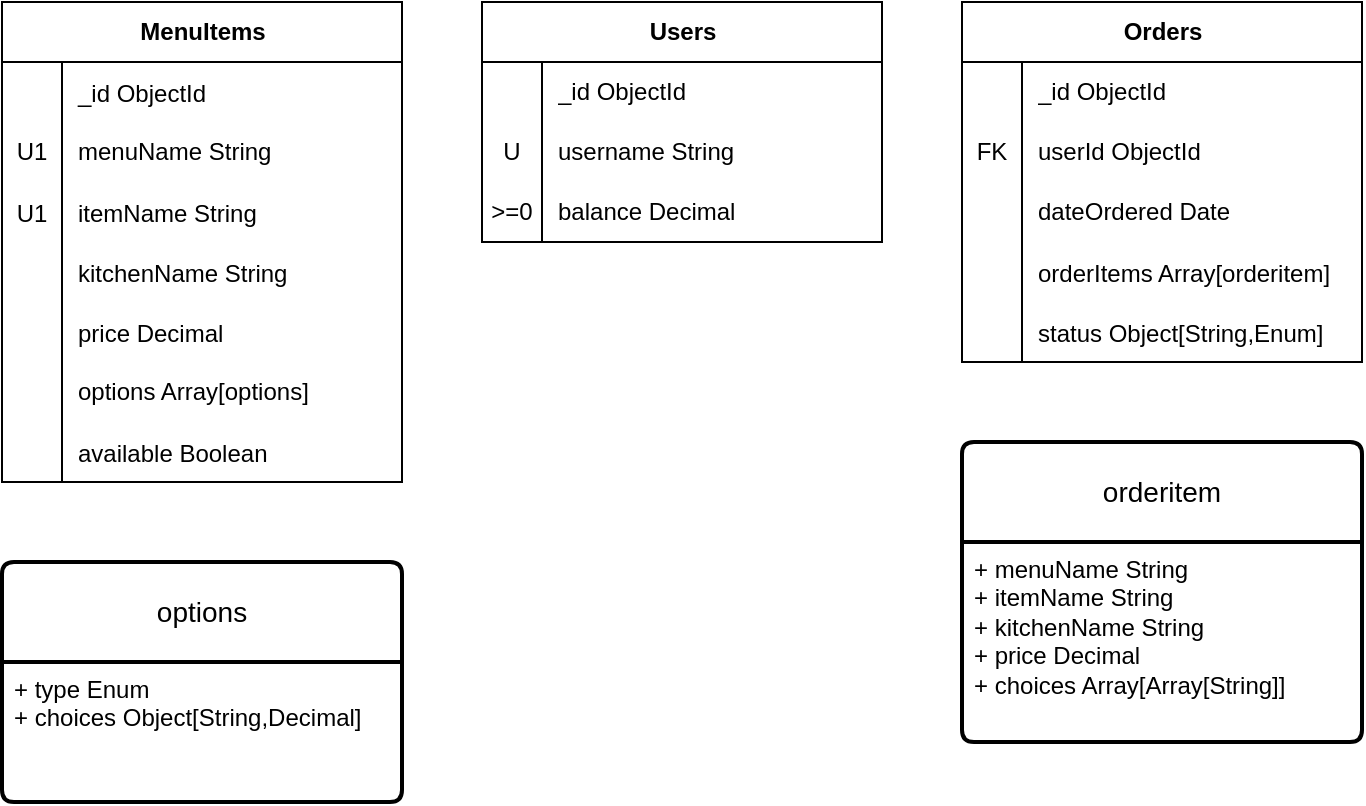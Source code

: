 <mxfile version="23.1.5" type="device">
  <diagram name="Page-1" id="vzZlJEIW9DijNwq8gSCZ">
    <mxGraphModel dx="1674" dy="772" grid="1" gridSize="10" guides="1" tooltips="1" connect="1" arrows="1" fold="1" page="1" pageScale="1" pageWidth="850" pageHeight="1100" math="0" shadow="0">
      <root>
        <mxCell id="0" />
        <mxCell id="1" parent="0" />
        <mxCell id="lGvvO6qJxNUTy7jaqOJc-1" value="Orders" style="shape=table;startSize=30;container=1;collapsible=1;childLayout=tableLayout;fixedRows=1;rowLines=0;fontStyle=1;align=center;resizeLast=1;html=1;" parent="1" vertex="1">
          <mxGeometry x="560" y="200" width="200" height="180" as="geometry" />
        </mxCell>
        <mxCell id="lGvvO6qJxNUTy7jaqOJc-5" value="" style="shape=tableRow;horizontal=0;startSize=0;swimlaneHead=0;swimlaneBody=0;fillColor=none;collapsible=0;dropTarget=0;points=[[0,0.5],[1,0.5]];portConstraint=eastwest;top=0;left=0;right=0;bottom=0;" parent="lGvvO6qJxNUTy7jaqOJc-1" vertex="1">
          <mxGeometry y="30" width="200" height="30" as="geometry" />
        </mxCell>
        <mxCell id="lGvvO6qJxNUTy7jaqOJc-6" value="" style="shape=partialRectangle;connectable=0;fillColor=none;top=0;left=0;bottom=0;right=0;editable=1;overflow=hidden;whiteSpace=wrap;html=1;" parent="lGvvO6qJxNUTy7jaqOJc-5" vertex="1">
          <mxGeometry width="30" height="30" as="geometry">
            <mxRectangle width="30" height="30" as="alternateBounds" />
          </mxGeometry>
        </mxCell>
        <mxCell id="lGvvO6qJxNUTy7jaqOJc-7" value="_id ObjectId" style="shape=partialRectangle;connectable=0;fillColor=none;top=0;left=0;bottom=0;right=0;align=left;spacingLeft=6;overflow=hidden;whiteSpace=wrap;html=1;" parent="lGvvO6qJxNUTy7jaqOJc-5" vertex="1">
          <mxGeometry x="30" width="170" height="30" as="geometry">
            <mxRectangle width="170" height="30" as="alternateBounds" />
          </mxGeometry>
        </mxCell>
        <mxCell id="lGvvO6qJxNUTy7jaqOJc-8" value="" style="shape=tableRow;horizontal=0;startSize=0;swimlaneHead=0;swimlaneBody=0;fillColor=none;collapsible=0;dropTarget=0;points=[[0,0.5],[1,0.5]];portConstraint=eastwest;top=0;left=0;right=0;bottom=0;" parent="lGvvO6qJxNUTy7jaqOJc-1" vertex="1">
          <mxGeometry y="60" width="200" height="30" as="geometry" />
        </mxCell>
        <mxCell id="lGvvO6qJxNUTy7jaqOJc-9" value="FK" style="shape=partialRectangle;connectable=0;fillColor=none;top=0;left=0;bottom=0;right=0;editable=1;overflow=hidden;whiteSpace=wrap;html=1;" parent="lGvvO6qJxNUTy7jaqOJc-8" vertex="1">
          <mxGeometry width="30" height="30" as="geometry">
            <mxRectangle width="30" height="30" as="alternateBounds" />
          </mxGeometry>
        </mxCell>
        <mxCell id="lGvvO6qJxNUTy7jaqOJc-10" value="userId ObjectId" style="shape=partialRectangle;connectable=0;fillColor=none;top=0;left=0;bottom=0;right=0;align=left;spacingLeft=6;overflow=hidden;whiteSpace=wrap;html=1;" parent="lGvvO6qJxNUTy7jaqOJc-8" vertex="1">
          <mxGeometry x="30" width="170" height="30" as="geometry">
            <mxRectangle width="170" height="30" as="alternateBounds" />
          </mxGeometry>
        </mxCell>
        <mxCell id="lGvvO6qJxNUTy7jaqOJc-11" value="" style="shape=tableRow;horizontal=0;startSize=0;swimlaneHead=0;swimlaneBody=0;fillColor=none;collapsible=0;dropTarget=0;points=[[0,0.5],[1,0.5]];portConstraint=eastwest;top=0;left=0;right=0;bottom=0;" parent="lGvvO6qJxNUTy7jaqOJc-1" vertex="1">
          <mxGeometry y="90" width="200" height="30" as="geometry" />
        </mxCell>
        <mxCell id="lGvvO6qJxNUTy7jaqOJc-12" value="" style="shape=partialRectangle;connectable=0;fillColor=none;top=0;left=0;bottom=0;right=0;editable=1;overflow=hidden;whiteSpace=wrap;html=1;" parent="lGvvO6qJxNUTy7jaqOJc-11" vertex="1">
          <mxGeometry width="30" height="30" as="geometry">
            <mxRectangle width="30" height="30" as="alternateBounds" />
          </mxGeometry>
        </mxCell>
        <mxCell id="lGvvO6qJxNUTy7jaqOJc-13" value="dateOrdered Date" style="shape=partialRectangle;connectable=0;fillColor=none;top=0;left=0;bottom=0;right=0;align=left;spacingLeft=6;overflow=hidden;whiteSpace=wrap;html=1;" parent="lGvvO6qJxNUTy7jaqOJc-11" vertex="1">
          <mxGeometry x="30" width="170" height="30" as="geometry">
            <mxRectangle width="170" height="30" as="alternateBounds" />
          </mxGeometry>
        </mxCell>
        <mxCell id="lGvvO6qJxNUTy7jaqOJc-46" value="" style="shape=tableRow;horizontal=0;startSize=0;swimlaneHead=0;swimlaneBody=0;fillColor=none;collapsible=0;dropTarget=0;points=[[0,0.5],[1,0.5]];portConstraint=eastwest;top=0;left=0;right=0;bottom=0;" parent="lGvvO6qJxNUTy7jaqOJc-1" vertex="1">
          <mxGeometry y="120" width="200" height="30" as="geometry" />
        </mxCell>
        <mxCell id="lGvvO6qJxNUTy7jaqOJc-47" value="" style="shape=partialRectangle;connectable=0;fillColor=none;top=0;left=0;bottom=0;right=0;editable=1;overflow=hidden;" parent="lGvvO6qJxNUTy7jaqOJc-46" vertex="1">
          <mxGeometry width="30" height="30" as="geometry">
            <mxRectangle width="30" height="30" as="alternateBounds" />
          </mxGeometry>
        </mxCell>
        <mxCell id="lGvvO6qJxNUTy7jaqOJc-48" value="orderItems Array[orderitem]" style="shape=partialRectangle;connectable=0;fillColor=none;top=0;left=0;bottom=0;right=0;align=left;spacingLeft=6;overflow=hidden;" parent="lGvvO6qJxNUTy7jaqOJc-46" vertex="1">
          <mxGeometry x="30" width="170" height="30" as="geometry">
            <mxRectangle width="170" height="30" as="alternateBounds" />
          </mxGeometry>
        </mxCell>
        <mxCell id="F8BHZrMwdxj0SkCPxHf9-1" value="" style="shape=tableRow;horizontal=0;startSize=0;swimlaneHead=0;swimlaneBody=0;fillColor=none;collapsible=0;dropTarget=0;points=[[0,0.5],[1,0.5]];portConstraint=eastwest;top=0;left=0;right=0;bottom=0;" parent="lGvvO6qJxNUTy7jaqOJc-1" vertex="1">
          <mxGeometry y="150" width="200" height="30" as="geometry" />
        </mxCell>
        <mxCell id="F8BHZrMwdxj0SkCPxHf9-2" value="" style="shape=partialRectangle;connectable=0;fillColor=none;top=0;left=0;bottom=0;right=0;editable=1;overflow=hidden;" parent="F8BHZrMwdxj0SkCPxHf9-1" vertex="1">
          <mxGeometry width="30" height="30" as="geometry">
            <mxRectangle width="30" height="30" as="alternateBounds" />
          </mxGeometry>
        </mxCell>
        <mxCell id="F8BHZrMwdxj0SkCPxHf9-3" value="status Object[String,Enum]" style="shape=partialRectangle;connectable=0;fillColor=none;top=0;left=0;bottom=0;right=0;align=left;spacingLeft=6;overflow=hidden;" parent="F8BHZrMwdxj0SkCPxHf9-1" vertex="1">
          <mxGeometry x="30" width="170" height="30" as="geometry">
            <mxRectangle width="170" height="30" as="alternateBounds" />
          </mxGeometry>
        </mxCell>
        <mxCell id="lGvvO6qJxNUTy7jaqOJc-14" value="MenuItems" style="shape=table;startSize=30;container=1;collapsible=1;childLayout=tableLayout;fixedRows=1;rowLines=0;fontStyle=1;align=center;resizeLast=1;html=1;" parent="1" vertex="1">
          <mxGeometry x="80" y="200" width="200" height="240" as="geometry" />
        </mxCell>
        <mxCell id="lGvvO6qJxNUTy7jaqOJc-50" value="" style="shape=tableRow;horizontal=0;startSize=0;swimlaneHead=0;swimlaneBody=0;fillColor=none;collapsible=0;dropTarget=0;points=[[0,0.5],[1,0.5]];portConstraint=eastwest;top=0;left=0;right=0;bottom=0;" parent="lGvvO6qJxNUTy7jaqOJc-14" vertex="1">
          <mxGeometry y="30" width="200" height="30" as="geometry" />
        </mxCell>
        <mxCell id="lGvvO6qJxNUTy7jaqOJc-51" value="" style="shape=partialRectangle;connectable=0;fillColor=none;top=0;left=0;bottom=0;right=0;editable=1;overflow=hidden;" parent="lGvvO6qJxNUTy7jaqOJc-50" vertex="1">
          <mxGeometry width="30" height="30" as="geometry">
            <mxRectangle width="30" height="30" as="alternateBounds" />
          </mxGeometry>
        </mxCell>
        <mxCell id="lGvvO6qJxNUTy7jaqOJc-52" value="_id ObjectId" style="shape=partialRectangle;connectable=0;fillColor=none;top=0;left=0;bottom=0;right=0;align=left;spacingLeft=6;overflow=hidden;" parent="lGvvO6qJxNUTy7jaqOJc-50" vertex="1">
          <mxGeometry x="30" width="170" height="30" as="geometry">
            <mxRectangle width="170" height="30" as="alternateBounds" />
          </mxGeometry>
        </mxCell>
        <mxCell id="lGvvO6qJxNUTy7jaqOJc-18" value="" style="shape=tableRow;horizontal=0;startSize=0;swimlaneHead=0;swimlaneBody=0;fillColor=none;collapsible=0;dropTarget=0;points=[[0,0.5],[1,0.5]];portConstraint=eastwest;top=0;left=0;right=0;bottom=0;" parent="lGvvO6qJxNUTy7jaqOJc-14" vertex="1">
          <mxGeometry y="60" width="200" height="30" as="geometry" />
        </mxCell>
        <mxCell id="lGvvO6qJxNUTy7jaqOJc-19" value="U1" style="shape=partialRectangle;connectable=0;fillColor=none;top=0;left=0;bottom=0;right=0;editable=1;overflow=hidden;whiteSpace=wrap;html=1;" parent="lGvvO6qJxNUTy7jaqOJc-18" vertex="1">
          <mxGeometry width="30" height="30" as="geometry">
            <mxRectangle width="30" height="30" as="alternateBounds" />
          </mxGeometry>
        </mxCell>
        <mxCell id="lGvvO6qJxNUTy7jaqOJc-20" value="menuName String" style="shape=partialRectangle;connectable=0;fillColor=none;top=0;left=0;bottom=0;right=0;align=left;spacingLeft=6;overflow=hidden;whiteSpace=wrap;html=1;" parent="lGvvO6qJxNUTy7jaqOJc-18" vertex="1">
          <mxGeometry x="30" width="170" height="30" as="geometry">
            <mxRectangle width="170" height="30" as="alternateBounds" />
          </mxGeometry>
        </mxCell>
        <mxCell id="F8BHZrMwdxj0SkCPxHf9-7" value="" style="shape=tableRow;horizontal=0;startSize=0;swimlaneHead=0;swimlaneBody=0;fillColor=none;collapsible=0;dropTarget=0;points=[[0,0.5],[1,0.5]];portConstraint=eastwest;top=0;left=0;right=0;bottom=0;" parent="lGvvO6qJxNUTy7jaqOJc-14" vertex="1">
          <mxGeometry y="90" width="200" height="30" as="geometry" />
        </mxCell>
        <mxCell id="F8BHZrMwdxj0SkCPxHf9-8" value="U1" style="shape=partialRectangle;connectable=0;fillColor=none;top=0;left=0;bottom=0;right=0;editable=1;overflow=hidden;" parent="F8BHZrMwdxj0SkCPxHf9-7" vertex="1">
          <mxGeometry width="30" height="30" as="geometry">
            <mxRectangle width="30" height="30" as="alternateBounds" />
          </mxGeometry>
        </mxCell>
        <mxCell id="F8BHZrMwdxj0SkCPxHf9-9" value="itemName String" style="shape=partialRectangle;connectable=0;fillColor=none;top=0;left=0;bottom=0;right=0;align=left;spacingLeft=6;overflow=hidden;" parent="F8BHZrMwdxj0SkCPxHf9-7" vertex="1">
          <mxGeometry x="30" width="170" height="30" as="geometry">
            <mxRectangle width="170" height="30" as="alternateBounds" />
          </mxGeometry>
        </mxCell>
        <mxCell id="F8BHZrMwdxj0SkCPxHf9-4" value="" style="shape=tableRow;horizontal=0;startSize=0;swimlaneHead=0;swimlaneBody=0;fillColor=none;collapsible=0;dropTarget=0;points=[[0,0.5],[1,0.5]];portConstraint=eastwest;top=0;left=0;right=0;bottom=0;" parent="lGvvO6qJxNUTy7jaqOJc-14" vertex="1">
          <mxGeometry y="120" width="200" height="30" as="geometry" />
        </mxCell>
        <mxCell id="F8BHZrMwdxj0SkCPxHf9-5" value="" style="shape=partialRectangle;connectable=0;fillColor=none;top=0;left=0;bottom=0;right=0;editable=1;overflow=hidden;" parent="F8BHZrMwdxj0SkCPxHf9-4" vertex="1">
          <mxGeometry width="30" height="30" as="geometry">
            <mxRectangle width="30" height="30" as="alternateBounds" />
          </mxGeometry>
        </mxCell>
        <mxCell id="F8BHZrMwdxj0SkCPxHf9-6" value="kitchenName String" style="shape=partialRectangle;connectable=0;fillColor=none;top=0;left=0;bottom=0;right=0;align=left;spacingLeft=6;overflow=hidden;" parent="F8BHZrMwdxj0SkCPxHf9-4" vertex="1">
          <mxGeometry x="30" width="170" height="30" as="geometry">
            <mxRectangle width="170" height="30" as="alternateBounds" />
          </mxGeometry>
        </mxCell>
        <mxCell id="F8BHZrMwdxj0SkCPxHf9-10" value="" style="shape=tableRow;horizontal=0;startSize=0;swimlaneHead=0;swimlaneBody=0;fillColor=none;collapsible=0;dropTarget=0;points=[[0,0.5],[1,0.5]];portConstraint=eastwest;top=0;left=0;right=0;bottom=0;" parent="lGvvO6qJxNUTy7jaqOJc-14" vertex="1">
          <mxGeometry y="150" width="200" height="30" as="geometry" />
        </mxCell>
        <mxCell id="F8BHZrMwdxj0SkCPxHf9-11" value="" style="shape=partialRectangle;connectable=0;fillColor=none;top=0;left=0;bottom=0;right=0;editable=1;overflow=hidden;" parent="F8BHZrMwdxj0SkCPxHf9-10" vertex="1">
          <mxGeometry width="30" height="30" as="geometry">
            <mxRectangle width="30" height="30" as="alternateBounds" />
          </mxGeometry>
        </mxCell>
        <mxCell id="F8BHZrMwdxj0SkCPxHf9-12" value="price Decimal" style="shape=partialRectangle;connectable=0;fillColor=none;top=0;left=0;bottom=0;right=0;align=left;spacingLeft=6;overflow=hidden;" parent="F8BHZrMwdxj0SkCPxHf9-10" vertex="1">
          <mxGeometry x="30" width="170" height="30" as="geometry">
            <mxRectangle width="170" height="30" as="alternateBounds" />
          </mxGeometry>
        </mxCell>
        <mxCell id="lGvvO6qJxNUTy7jaqOJc-21" value="" style="shape=tableRow;horizontal=0;startSize=0;swimlaneHead=0;swimlaneBody=0;fillColor=none;collapsible=0;dropTarget=0;points=[[0,0.5],[1,0.5]];portConstraint=eastwest;top=0;left=0;right=0;bottom=0;" parent="lGvvO6qJxNUTy7jaqOJc-14" vertex="1">
          <mxGeometry y="180" width="200" height="30" as="geometry" />
        </mxCell>
        <mxCell id="lGvvO6qJxNUTy7jaqOJc-22" value="" style="shape=partialRectangle;connectable=0;fillColor=none;top=0;left=0;bottom=0;right=0;editable=1;overflow=hidden;whiteSpace=wrap;html=1;" parent="lGvvO6qJxNUTy7jaqOJc-21" vertex="1">
          <mxGeometry width="30" height="30" as="geometry">
            <mxRectangle width="30" height="30" as="alternateBounds" />
          </mxGeometry>
        </mxCell>
        <mxCell id="lGvvO6qJxNUTy7jaqOJc-23" value="options Array[options]" style="shape=partialRectangle;connectable=0;fillColor=none;top=0;left=0;bottom=0;right=0;align=left;spacingLeft=6;overflow=hidden;whiteSpace=wrap;html=1;" parent="lGvvO6qJxNUTy7jaqOJc-21" vertex="1">
          <mxGeometry x="30" width="170" height="30" as="geometry">
            <mxRectangle width="170" height="30" as="alternateBounds" />
          </mxGeometry>
        </mxCell>
        <mxCell id="RXO8txoHrX-Csdlxh1M0-2" value="" style="shape=tableRow;horizontal=0;startSize=0;swimlaneHead=0;swimlaneBody=0;fillColor=none;collapsible=0;dropTarget=0;points=[[0,0.5],[1,0.5]];portConstraint=eastwest;top=0;left=0;right=0;bottom=0;" vertex="1" parent="lGvvO6qJxNUTy7jaqOJc-14">
          <mxGeometry y="210" width="200" height="30" as="geometry" />
        </mxCell>
        <mxCell id="RXO8txoHrX-Csdlxh1M0-3" value="" style="shape=partialRectangle;connectable=0;fillColor=none;top=0;left=0;bottom=0;right=0;editable=1;overflow=hidden;" vertex="1" parent="RXO8txoHrX-Csdlxh1M0-2">
          <mxGeometry width="30" height="30" as="geometry">
            <mxRectangle width="30" height="30" as="alternateBounds" />
          </mxGeometry>
        </mxCell>
        <mxCell id="RXO8txoHrX-Csdlxh1M0-4" value="available Boolean" style="shape=partialRectangle;connectable=0;fillColor=none;top=0;left=0;bottom=0;right=0;align=left;spacingLeft=6;overflow=hidden;" vertex="1" parent="RXO8txoHrX-Csdlxh1M0-2">
          <mxGeometry x="30" width="170" height="30" as="geometry">
            <mxRectangle width="170" height="30" as="alternateBounds" />
          </mxGeometry>
        </mxCell>
        <mxCell id="lGvvO6qJxNUTy7jaqOJc-27" value="Users" style="shape=table;startSize=30;container=1;collapsible=1;childLayout=tableLayout;fixedRows=1;rowLines=0;fontStyle=1;align=center;resizeLast=1;html=1;" parent="1" vertex="1">
          <mxGeometry x="320" y="200" width="200" height="120" as="geometry" />
        </mxCell>
        <mxCell id="lGvvO6qJxNUTy7jaqOJc-31" value="" style="shape=tableRow;horizontal=0;startSize=0;swimlaneHead=0;swimlaneBody=0;fillColor=none;collapsible=0;dropTarget=0;points=[[0,0.5],[1,0.5]];portConstraint=eastwest;top=0;left=0;right=0;bottom=0;" parent="lGvvO6qJxNUTy7jaqOJc-27" vertex="1">
          <mxGeometry y="30" width="200" height="30" as="geometry" />
        </mxCell>
        <mxCell id="lGvvO6qJxNUTy7jaqOJc-32" value="" style="shape=partialRectangle;connectable=0;fillColor=none;top=0;left=0;bottom=0;right=0;editable=1;overflow=hidden;whiteSpace=wrap;html=1;" parent="lGvvO6qJxNUTy7jaqOJc-31" vertex="1">
          <mxGeometry width="30" height="30" as="geometry">
            <mxRectangle width="30" height="30" as="alternateBounds" />
          </mxGeometry>
        </mxCell>
        <mxCell id="lGvvO6qJxNUTy7jaqOJc-33" value="_id ObjectId" style="shape=partialRectangle;connectable=0;fillColor=none;top=0;left=0;bottom=0;right=0;align=left;spacingLeft=6;overflow=hidden;whiteSpace=wrap;html=1;" parent="lGvvO6qJxNUTy7jaqOJc-31" vertex="1">
          <mxGeometry x="30" width="170" height="30" as="geometry">
            <mxRectangle width="170" height="30" as="alternateBounds" />
          </mxGeometry>
        </mxCell>
        <mxCell id="lGvvO6qJxNUTy7jaqOJc-34" value="" style="shape=tableRow;horizontal=0;startSize=0;swimlaneHead=0;swimlaneBody=0;fillColor=none;collapsible=0;dropTarget=0;points=[[0,0.5],[1,0.5]];portConstraint=eastwest;top=0;left=0;right=0;bottom=0;" parent="lGvvO6qJxNUTy7jaqOJc-27" vertex="1">
          <mxGeometry y="60" width="200" height="30" as="geometry" />
        </mxCell>
        <mxCell id="lGvvO6qJxNUTy7jaqOJc-35" value="U" style="shape=partialRectangle;connectable=0;fillColor=none;top=0;left=0;bottom=0;right=0;editable=1;overflow=hidden;whiteSpace=wrap;html=1;" parent="lGvvO6qJxNUTy7jaqOJc-34" vertex="1">
          <mxGeometry width="30" height="30" as="geometry">
            <mxRectangle width="30" height="30" as="alternateBounds" />
          </mxGeometry>
        </mxCell>
        <mxCell id="lGvvO6qJxNUTy7jaqOJc-36" value="username String" style="shape=partialRectangle;connectable=0;fillColor=none;top=0;left=0;bottom=0;right=0;align=left;spacingLeft=6;overflow=hidden;whiteSpace=wrap;html=1;" parent="lGvvO6qJxNUTy7jaqOJc-34" vertex="1">
          <mxGeometry x="30" width="170" height="30" as="geometry">
            <mxRectangle width="170" height="30" as="alternateBounds" />
          </mxGeometry>
        </mxCell>
        <mxCell id="lGvvO6qJxNUTy7jaqOJc-37" value="" style="shape=tableRow;horizontal=0;startSize=0;swimlaneHead=0;swimlaneBody=0;fillColor=none;collapsible=0;dropTarget=0;points=[[0,0.5],[1,0.5]];portConstraint=eastwest;top=0;left=0;right=0;bottom=0;" parent="lGvvO6qJxNUTy7jaqOJc-27" vertex="1">
          <mxGeometry y="90" width="200" height="30" as="geometry" />
        </mxCell>
        <mxCell id="lGvvO6qJxNUTy7jaqOJc-38" value="&amp;gt;=0" style="shape=partialRectangle;connectable=0;fillColor=none;top=0;left=0;bottom=0;right=0;editable=1;overflow=hidden;whiteSpace=wrap;html=1;" parent="lGvvO6qJxNUTy7jaqOJc-37" vertex="1">
          <mxGeometry width="30" height="30" as="geometry">
            <mxRectangle width="30" height="30" as="alternateBounds" />
          </mxGeometry>
        </mxCell>
        <mxCell id="lGvvO6qJxNUTy7jaqOJc-39" value="balance Decimal" style="shape=partialRectangle;connectable=0;fillColor=none;top=0;left=0;bottom=0;right=0;align=left;spacingLeft=6;overflow=hidden;whiteSpace=wrap;html=1;" parent="lGvvO6qJxNUTy7jaqOJc-37" vertex="1">
          <mxGeometry x="30" width="170" height="30" as="geometry">
            <mxRectangle width="170" height="30" as="alternateBounds" />
          </mxGeometry>
        </mxCell>
        <mxCell id="lGvvO6qJxNUTy7jaqOJc-40" value="options" style="swimlane;childLayout=stackLayout;horizontal=1;startSize=50;horizontalStack=0;rounded=1;fontSize=14;fontStyle=0;strokeWidth=2;resizeParent=0;resizeLast=1;shadow=0;dashed=0;align=center;arcSize=4;whiteSpace=wrap;html=1;" parent="1" vertex="1">
          <mxGeometry x="80" y="480" width="200" height="120" as="geometry" />
        </mxCell>
        <mxCell id="lGvvO6qJxNUTy7jaqOJc-41" value="+ type Enum&lt;br&gt;+ choices Object[String,Decimal]" style="align=left;strokeColor=none;fillColor=none;spacingLeft=4;fontSize=12;verticalAlign=top;resizable=0;rotatable=0;part=1;html=1;" parent="lGvvO6qJxNUTy7jaqOJc-40" vertex="1">
          <mxGeometry y="50" width="200" height="70" as="geometry" />
        </mxCell>
        <mxCell id="lGvvO6qJxNUTy7jaqOJc-42" value="orderitem" style="swimlane;childLayout=stackLayout;horizontal=1;startSize=50;horizontalStack=0;rounded=1;fontSize=14;fontStyle=0;strokeWidth=2;resizeParent=0;resizeLast=1;shadow=0;dashed=0;align=center;arcSize=4;whiteSpace=wrap;html=1;" parent="1" vertex="1">
          <mxGeometry x="560" y="420" width="200" height="150" as="geometry" />
        </mxCell>
        <mxCell id="lGvvO6qJxNUTy7jaqOJc-43" value="+ menuName String&lt;br&gt;+ itemName String&lt;br&gt;+ kitchenName String&lt;br style=&quot;border-color: var(--border-color);&quot;&gt;+ price Decimal&lt;br style=&quot;border-color: var(--border-color);&quot;&gt;+ choices Array[Array[String]]" style="align=left;strokeColor=none;fillColor=none;spacingLeft=4;fontSize=12;verticalAlign=top;resizable=0;rotatable=0;part=1;html=1;" parent="lGvvO6qJxNUTy7jaqOJc-42" vertex="1">
          <mxGeometry y="50" width="200" height="100" as="geometry" />
        </mxCell>
      </root>
    </mxGraphModel>
  </diagram>
</mxfile>
